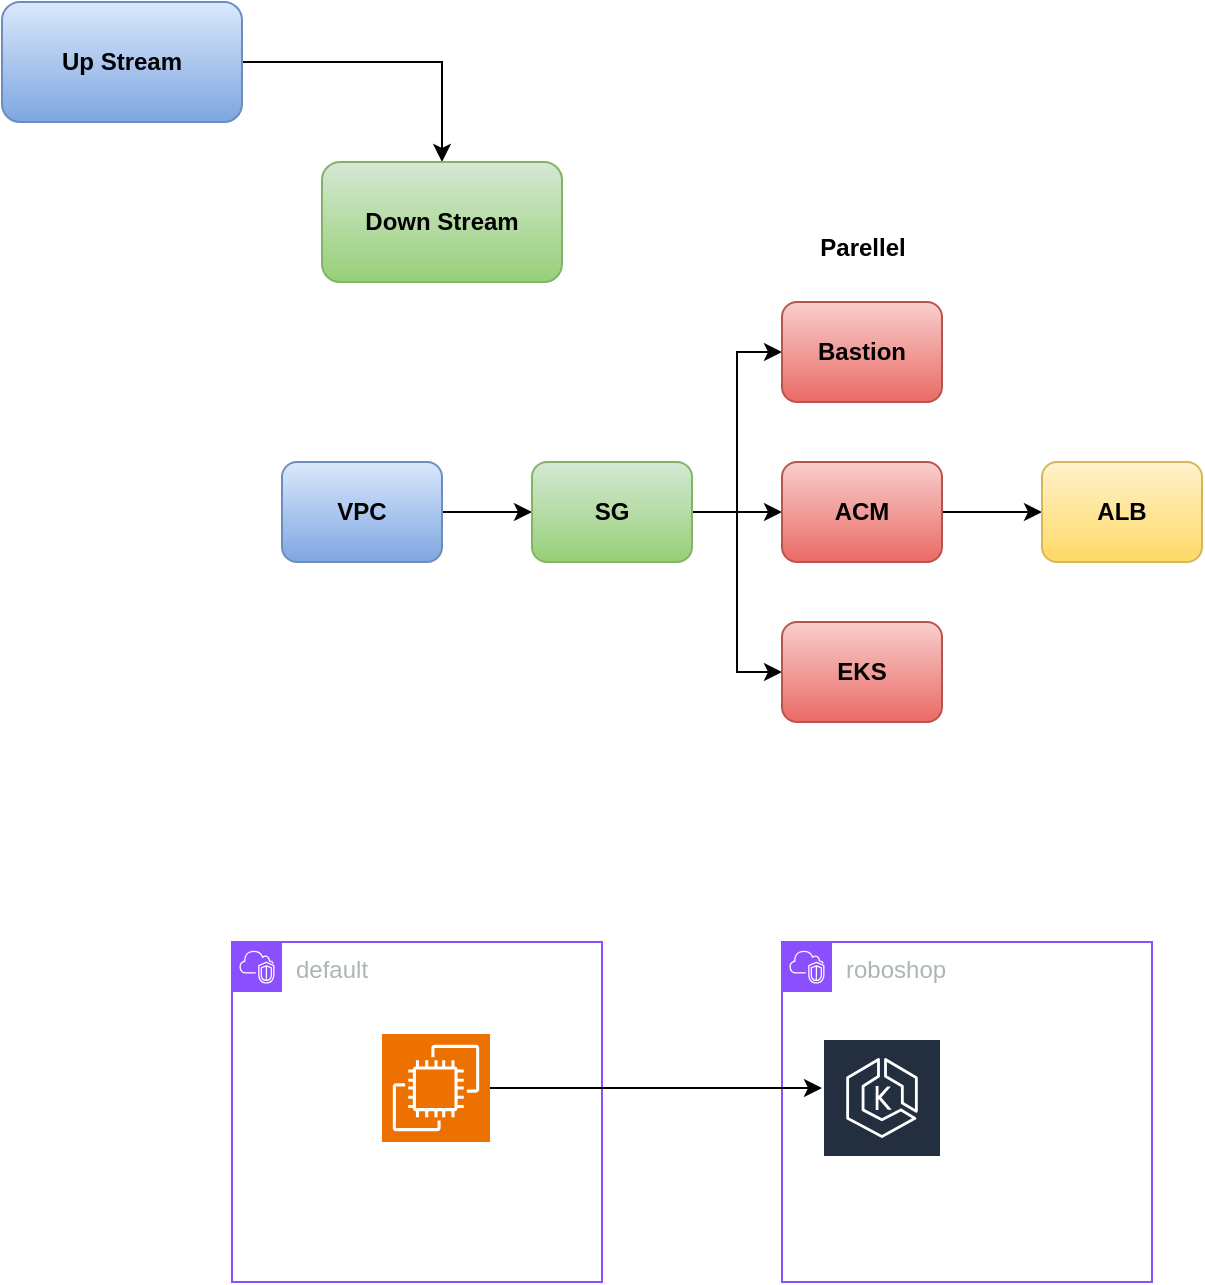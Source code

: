 <mxfile version="28.1.0">
  <diagram name="Page-1" id="8YW8L3GHyNBn4ZvPj5N-">
    <mxGraphModel dx="872" dy="431" grid="1" gridSize="10" guides="1" tooltips="1" connect="1" arrows="1" fold="1" page="1" pageScale="1" pageWidth="850" pageHeight="1100" math="0" shadow="0">
      <root>
        <mxCell id="0" />
        <mxCell id="1" parent="0" />
        <mxCell id="J1qeOqMkTWL1-uwV_8uM-3" style="edgeStyle=orthogonalEdgeStyle;rounded=0;orthogonalLoop=1;jettySize=auto;html=1;entryX=0.5;entryY=0;entryDx=0;entryDy=0;" edge="1" parent="1" source="J1qeOqMkTWL1-uwV_8uM-1" target="J1qeOqMkTWL1-uwV_8uM-2">
          <mxGeometry relative="1" as="geometry" />
        </mxCell>
        <mxCell id="J1qeOqMkTWL1-uwV_8uM-1" value="&lt;b&gt;Up Stream&lt;/b&gt;" style="rounded=1;whiteSpace=wrap;html=1;fillColor=#dae8fc;gradientColor=#7ea6e0;strokeColor=#6c8ebf;" vertex="1" parent="1">
          <mxGeometry x="120" y="80" width="120" height="60" as="geometry" />
        </mxCell>
        <mxCell id="J1qeOqMkTWL1-uwV_8uM-2" value="&lt;b&gt;Down Stream&lt;/b&gt;" style="rounded=1;whiteSpace=wrap;html=1;fillColor=#d5e8d4;gradientColor=#97d077;strokeColor=#82b366;" vertex="1" parent="1">
          <mxGeometry x="280" y="160" width="120" height="60" as="geometry" />
        </mxCell>
        <mxCell id="J1qeOqMkTWL1-uwV_8uM-6" style="edgeStyle=orthogonalEdgeStyle;rounded=0;orthogonalLoop=1;jettySize=auto;html=1;entryX=0;entryY=0.5;entryDx=0;entryDy=0;" edge="1" parent="1" source="J1qeOqMkTWL1-uwV_8uM-4" target="J1qeOqMkTWL1-uwV_8uM-5">
          <mxGeometry relative="1" as="geometry" />
        </mxCell>
        <mxCell id="J1qeOqMkTWL1-uwV_8uM-4" value="&lt;b&gt;VPC&lt;/b&gt;" style="rounded=1;whiteSpace=wrap;html=1;fillColor=#dae8fc;gradientColor=#7ea6e0;strokeColor=#6c8ebf;" vertex="1" parent="1">
          <mxGeometry x="260" y="310" width="80" height="50" as="geometry" />
        </mxCell>
        <mxCell id="J1qeOqMkTWL1-uwV_8uM-8" style="edgeStyle=orthogonalEdgeStyle;rounded=0;orthogonalLoop=1;jettySize=auto;html=1;entryX=0;entryY=0.5;entryDx=0;entryDy=0;" edge="1" parent="1" source="J1qeOqMkTWL1-uwV_8uM-5" target="J1qeOqMkTWL1-uwV_8uM-7">
          <mxGeometry relative="1" as="geometry" />
        </mxCell>
        <mxCell id="J1qeOqMkTWL1-uwV_8uM-10" style="edgeStyle=orthogonalEdgeStyle;rounded=0;orthogonalLoop=1;jettySize=auto;html=1;entryX=0;entryY=0.5;entryDx=0;entryDy=0;" edge="1" parent="1" source="J1qeOqMkTWL1-uwV_8uM-5" target="J1qeOqMkTWL1-uwV_8uM-9">
          <mxGeometry relative="1" as="geometry" />
        </mxCell>
        <mxCell id="J1qeOqMkTWL1-uwV_8uM-12" style="edgeStyle=orthogonalEdgeStyle;rounded=0;orthogonalLoop=1;jettySize=auto;html=1;entryX=0;entryY=0.5;entryDx=0;entryDy=0;" edge="1" parent="1" source="J1qeOqMkTWL1-uwV_8uM-5" target="J1qeOqMkTWL1-uwV_8uM-11">
          <mxGeometry relative="1" as="geometry" />
        </mxCell>
        <mxCell id="J1qeOqMkTWL1-uwV_8uM-5" value="&lt;b&gt;SG&lt;/b&gt;" style="rounded=1;whiteSpace=wrap;html=1;fillColor=#d5e8d4;gradientColor=#97d077;strokeColor=#82b366;" vertex="1" parent="1">
          <mxGeometry x="385" y="310" width="80" height="50" as="geometry" />
        </mxCell>
        <mxCell id="J1qeOqMkTWL1-uwV_8uM-7" value="&lt;b&gt;Bastion&lt;/b&gt;" style="rounded=1;whiteSpace=wrap;html=1;fillColor=#f8cecc;gradientColor=#ea6b66;strokeColor=#b85450;" vertex="1" parent="1">
          <mxGeometry x="510" y="230" width="80" height="50" as="geometry" />
        </mxCell>
        <mxCell id="J1qeOqMkTWL1-uwV_8uM-14" style="edgeStyle=orthogonalEdgeStyle;rounded=0;orthogonalLoop=1;jettySize=auto;html=1;entryX=0;entryY=0.5;entryDx=0;entryDy=0;" edge="1" parent="1" source="J1qeOqMkTWL1-uwV_8uM-9" target="J1qeOqMkTWL1-uwV_8uM-13">
          <mxGeometry relative="1" as="geometry" />
        </mxCell>
        <mxCell id="J1qeOqMkTWL1-uwV_8uM-9" value="&lt;b&gt;ACM&lt;/b&gt;" style="rounded=1;whiteSpace=wrap;html=1;fillColor=#f8cecc;gradientColor=#ea6b66;strokeColor=#b85450;" vertex="1" parent="1">
          <mxGeometry x="510" y="310" width="80" height="50" as="geometry" />
        </mxCell>
        <mxCell id="J1qeOqMkTWL1-uwV_8uM-11" value="&lt;b&gt;EKS&lt;/b&gt;" style="rounded=1;whiteSpace=wrap;html=1;fillColor=#f8cecc;gradientColor=#ea6b66;strokeColor=#b85450;" vertex="1" parent="1">
          <mxGeometry x="510" y="390" width="80" height="50" as="geometry" />
        </mxCell>
        <mxCell id="J1qeOqMkTWL1-uwV_8uM-13" value="&lt;b&gt;ALB&lt;/b&gt;" style="rounded=1;whiteSpace=wrap;html=1;fillColor=#fff2cc;gradientColor=#ffd966;strokeColor=#d6b656;" vertex="1" parent="1">
          <mxGeometry x="640" y="310" width="80" height="50" as="geometry" />
        </mxCell>
        <mxCell id="J1qeOqMkTWL1-uwV_8uM-15" value="&lt;b&gt;Parellel&lt;/b&gt;" style="text;html=1;align=center;verticalAlign=middle;resizable=0;points=[];autosize=1;strokeColor=none;fillColor=none;" vertex="1" parent="1">
          <mxGeometry x="515" y="188" width="70" height="30" as="geometry" />
        </mxCell>
        <mxCell id="J1qeOqMkTWL1-uwV_8uM-16" value="default" style="points=[[0,0],[0.25,0],[0.5,0],[0.75,0],[1,0],[1,0.25],[1,0.5],[1,0.75],[1,1],[0.75,1],[0.5,1],[0.25,1],[0,1],[0,0.75],[0,0.5],[0,0.25]];outlineConnect=0;gradientColor=none;html=1;whiteSpace=wrap;fontSize=12;fontStyle=0;container=1;pointerEvents=0;collapsible=0;recursiveResize=0;shape=mxgraph.aws4.group;grIcon=mxgraph.aws4.group_vpc2;strokeColor=#8C4FFF;fillColor=none;verticalAlign=top;align=left;spacingLeft=30;fontColor=#AAB7B8;dashed=0;" vertex="1" parent="1">
          <mxGeometry x="235" y="550" width="185" height="170" as="geometry" />
        </mxCell>
        <mxCell id="J1qeOqMkTWL1-uwV_8uM-18" value="" style="sketch=0;points=[[0,0,0],[0.25,0,0],[0.5,0,0],[0.75,0,0],[1,0,0],[0,1,0],[0.25,1,0],[0.5,1,0],[0.75,1,0],[1,1,0],[0,0.25,0],[0,0.5,0],[0,0.75,0],[1,0.25,0],[1,0.5,0],[1,0.75,0]];outlineConnect=0;fontColor=#232F3E;fillColor=#ED7100;strokeColor=#ffffff;dashed=0;verticalLabelPosition=bottom;verticalAlign=top;align=center;html=1;fontSize=12;fontStyle=0;aspect=fixed;shape=mxgraph.aws4.resourceIcon;resIcon=mxgraph.aws4.ec2;" vertex="1" parent="J1qeOqMkTWL1-uwV_8uM-16">
          <mxGeometry x="75" y="46" width="54" height="54" as="geometry" />
        </mxCell>
        <mxCell id="J1qeOqMkTWL1-uwV_8uM-17" value="roboshop" style="points=[[0,0],[0.25,0],[0.5,0],[0.75,0],[1,0],[1,0.25],[1,0.5],[1,0.75],[1,1],[0.75,1],[0.5,1],[0.25,1],[0,1],[0,0.75],[0,0.5],[0,0.25]];outlineConnect=0;gradientColor=none;html=1;whiteSpace=wrap;fontSize=12;fontStyle=0;container=1;pointerEvents=0;collapsible=0;recursiveResize=0;shape=mxgraph.aws4.group;grIcon=mxgraph.aws4.group_vpc2;strokeColor=#8C4FFF;fillColor=none;verticalAlign=top;align=left;spacingLeft=30;fontColor=#AAB7B8;dashed=0;" vertex="1" parent="1">
          <mxGeometry x="510" y="550" width="185" height="170" as="geometry" />
        </mxCell>
        <mxCell id="J1qeOqMkTWL1-uwV_8uM-19" value="" style="sketch=0;outlineConnect=0;fontColor=#232F3E;gradientColor=none;strokeColor=#ffffff;fillColor=#232F3E;dashed=0;verticalLabelPosition=middle;verticalAlign=bottom;align=center;html=1;whiteSpace=wrap;fontSize=10;fontStyle=1;spacing=3;shape=mxgraph.aws4.productIcon;prIcon=mxgraph.aws4.eks;" vertex="1" parent="J1qeOqMkTWL1-uwV_8uM-17">
          <mxGeometry x="20" y="48" width="60" height="50" as="geometry" />
        </mxCell>
        <mxCell id="J1qeOqMkTWL1-uwV_8uM-20" style="edgeStyle=orthogonalEdgeStyle;rounded=0;orthogonalLoop=1;jettySize=auto;html=1;" edge="1" parent="1" source="J1qeOqMkTWL1-uwV_8uM-18" target="J1qeOqMkTWL1-uwV_8uM-19">
          <mxGeometry relative="1" as="geometry" />
        </mxCell>
      </root>
    </mxGraphModel>
  </diagram>
</mxfile>
